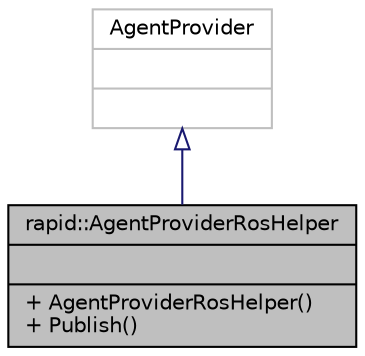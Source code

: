 digraph "rapid::AgentProviderRosHelper"
{
 // LATEX_PDF_SIZE
  edge [fontname="Helvetica",fontsize="10",labelfontname="Helvetica",labelfontsize="10"];
  node [fontname="Helvetica",fontsize="10",shape=record];
  Node1 [label="{rapid::AgentProviderRosHelper\n||+ AgentProviderRosHelper()\l+ Publish()\l}",height=0.2,width=0.4,color="black", fillcolor="grey75", style="filled", fontcolor="black",tooltip=" "];
  Node2 -> Node1 [dir="back",color="midnightblue",fontsize="10",style="solid",arrowtail="onormal",fontname="Helvetica"];
  Node2 [label="{AgentProvider\n||}",height=0.2,width=0.4,color="grey75", fillcolor="white", style="filled",tooltip=" "];
}
